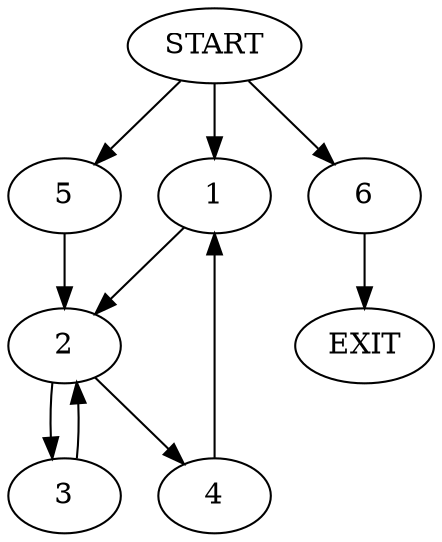 digraph {
0 [label="START"]
7 [label="EXIT"]
0 -> 1
1 -> 2
2 -> 3
2 -> 4
0 -> 5
5 -> 2
3 -> 2
4 -> 1
0 -> 6
6 -> 7
}
